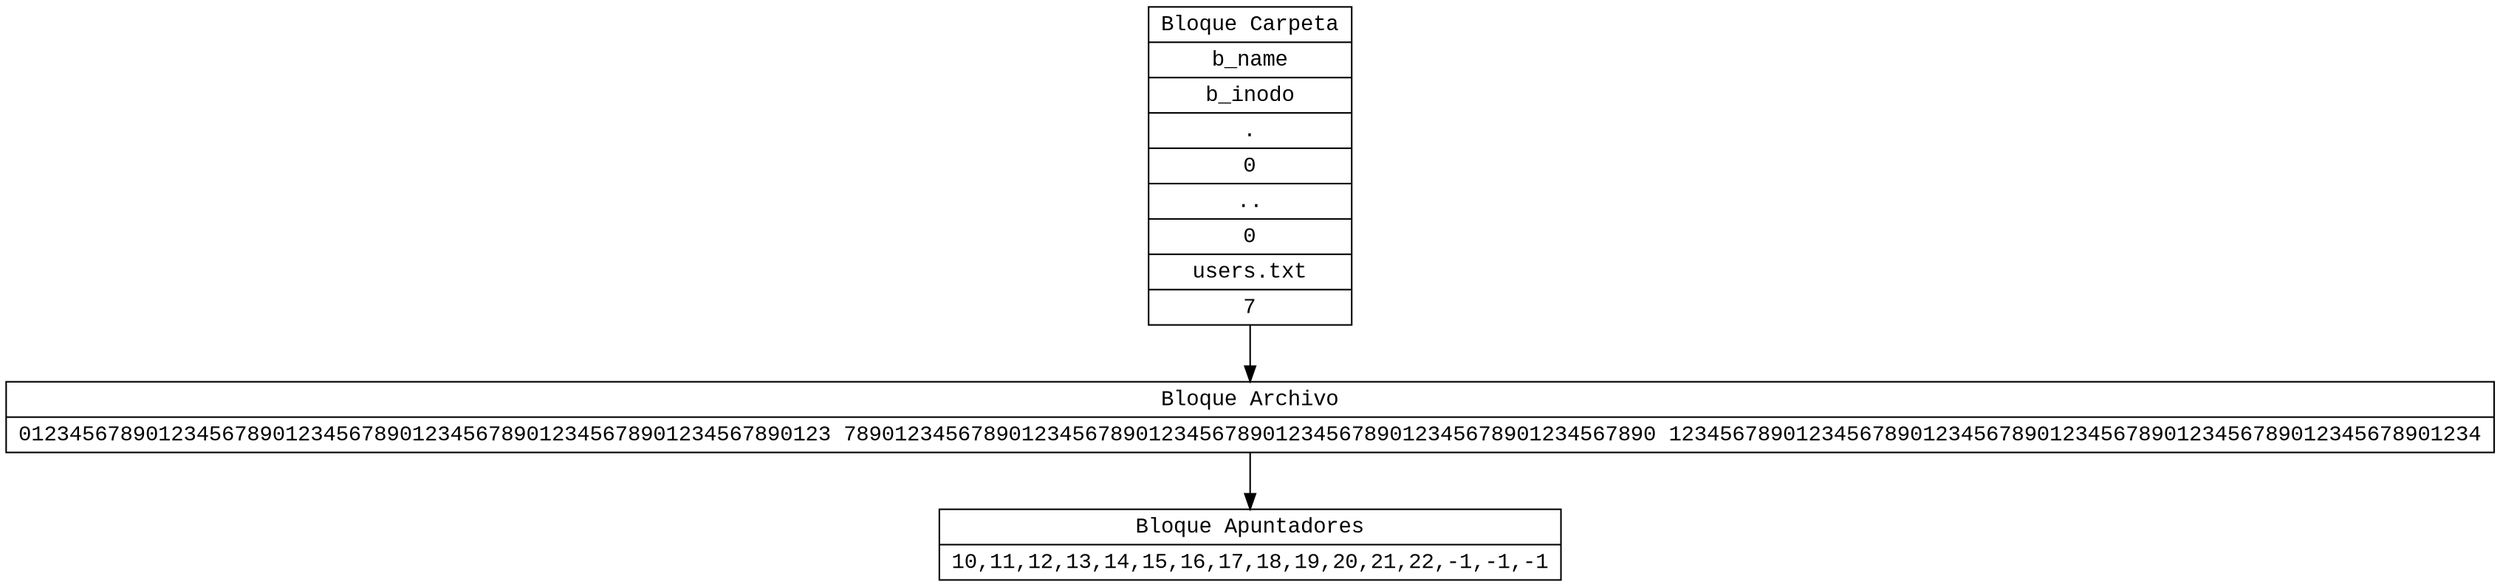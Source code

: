 digraph G {
    rankdir=TB;
    node [shape=record, fontname="Courier New"];
    
    /* Bloque de carpeta */
    BloqueCarpeta [label="{Bloque Carpeta|b_name|b_inodo|.|0|..|0|users.txt|7}"];
    
    /* Bloque de archivo (contenido completo) */
    BloqueArchivo [label="{Bloque Archivo|0123456789012345678901234567890123456789012345678901234567890123
    7890123456789012345678901234567890123456789012345678901234567890
    1234567890123456789012345678901234567890123456789012345678901234}"];
    
    /* Bloque de apuntadores */
    BloqueApuntadores [label="{Bloque Apuntadores|10,11,12,13,14,15,16,17,18,19,20,21,22,-1,-1,-1}"];
    
    /* Relaciones */
    BloqueCarpeta -> BloqueArchivo;
    BloqueArchivo -> BloqueApuntadores;
}